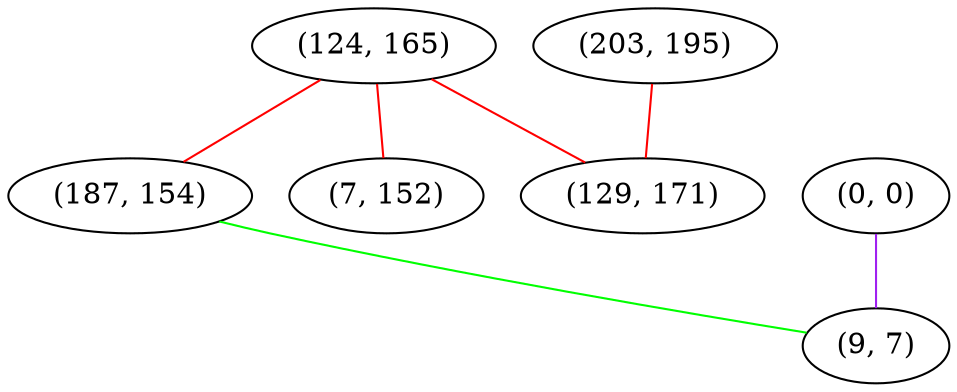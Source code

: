 graph "" {
"(124, 165)";
"(187, 154)";
"(0, 0)";
"(7, 152)";
"(203, 195)";
"(129, 171)";
"(9, 7)";
"(124, 165)" -- "(187, 154)"  [color=red, key=0, weight=1];
"(124, 165)" -- "(129, 171)"  [color=red, key=0, weight=1];
"(124, 165)" -- "(7, 152)"  [color=red, key=0, weight=1];
"(187, 154)" -- "(9, 7)"  [color=green, key=0, weight=2];
"(0, 0)" -- "(9, 7)"  [color=purple, key=0, weight=4];
"(203, 195)" -- "(129, 171)"  [color=red, key=0, weight=1];
}
